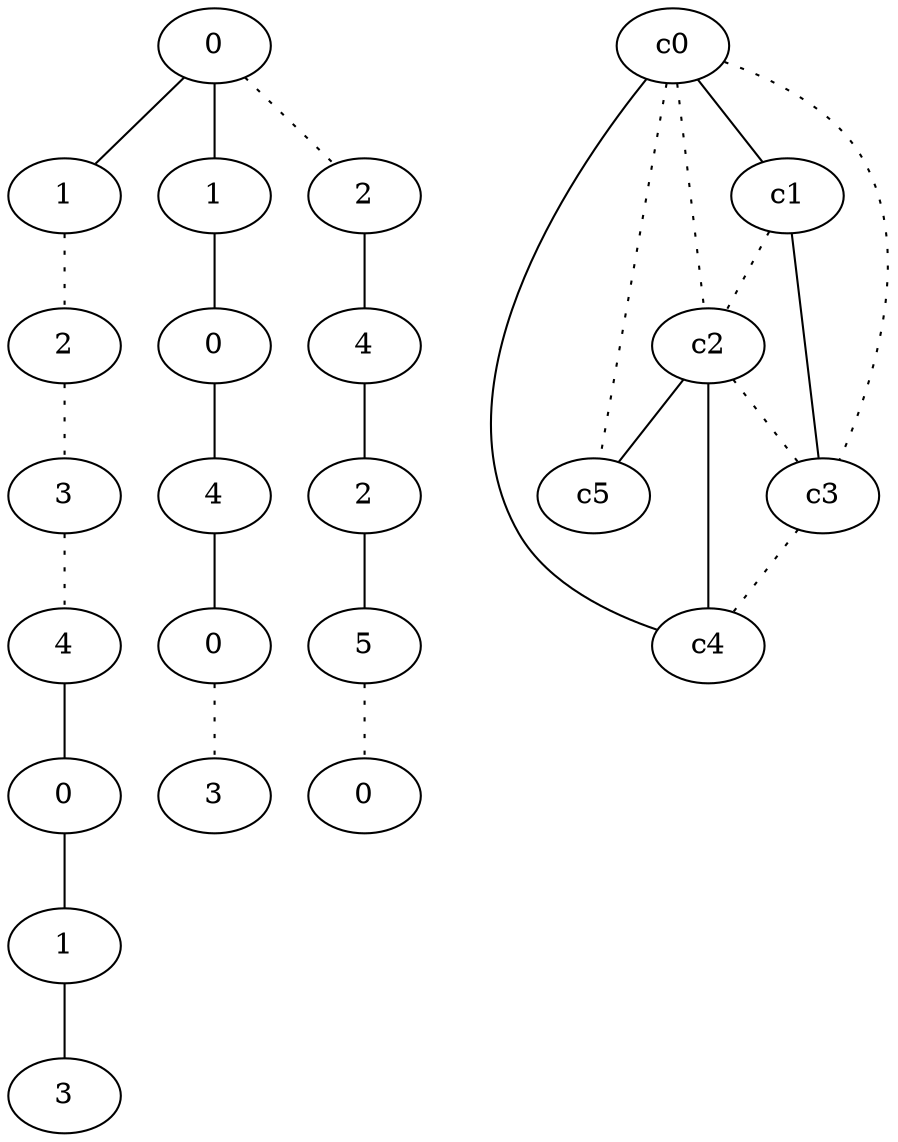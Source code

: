 graph {
a0[label=0];
a1[label=1];
a2[label=2];
a3[label=3];
a4[label=4];
a5[label=0];
a6[label=1];
a7[label=3];
a8[label=1];
a9[label=0];
a10[label=4];
a11[label=0];
a12[label=3];
a13[label=2];
a14[label=4];
a15[label=2];
a16[label=5];
a17[label=0];
a0 -- a1;
a0 -- a8;
a0 -- a13 [style=dotted];
a1 -- a2 [style=dotted];
a2 -- a3 [style=dotted];
a3 -- a4 [style=dotted];
a4 -- a5;
a5 -- a6;
a6 -- a7;
a8 -- a9;
a9 -- a10;
a10 -- a11;
a11 -- a12 [style=dotted];
a13 -- a14;
a14 -- a15;
a15 -- a16;
a16 -- a17 [style=dotted];
c0 -- c1;
c0 -- c2 [style=dotted];
c0 -- c3 [style=dotted];
c0 -- c4;
c0 -- c5 [style=dotted];
c1 -- c2 [style=dotted];
c1 -- c3;
c2 -- c3 [style=dotted];
c2 -- c4;
c2 -- c5;
c3 -- c4 [style=dotted];
}
